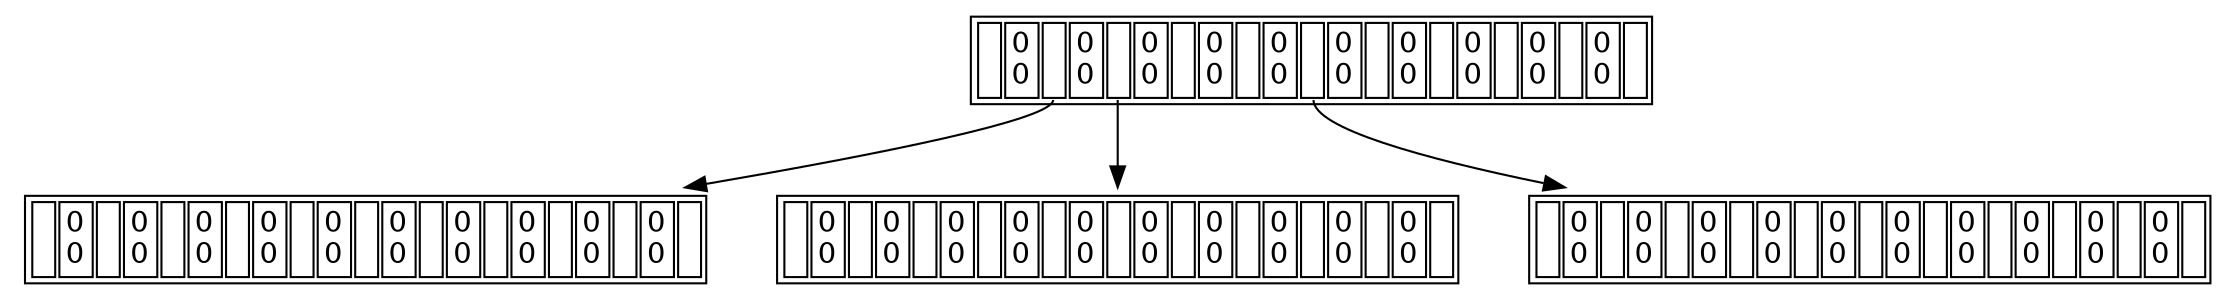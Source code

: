 digraph G{
node0x7f895d402a20 [
shape=plaintext label = < <table border='1' cellborder='1'>
<tr><td port='port0'> </td><td>0<br/>0</td><td port='port1'> </td><td>0<br/>0</td><td port='port2'> </td><td>0<br/>0</td><td port='port3'> </td><td>0<br/>0</td><td port='port4'> </td><td>0<br/>0</td><td port='port5'> </td><td>0<br/>0</td><td port='port6'> </td><td>0<br/>0</td><td port='port7'> </td><td>0<br/>0</td><td port='port8'> </td><td>0<br/>0</td><td port='port9'> </td><td>0<br/>0</td><td port='port10'> </td>
</tr></table> >]
node0x7f895d402a20:port1 -> node0x7f895d402b20
node0x7f895d402b20 [
shape=plaintext label = < <table border='1' cellborder='1'>
<tr><td port='port0'> </td><td>0<br/>0</td><td port='port1'> </td><td>0<br/>0</td><td port='port2'> </td><td>0<br/>0</td><td port='port3'> </td><td>0<br/>0</td><td port='port4'> </td><td>0<br/>0</td><td port='port5'> </td><td>0<br/>0</td><td port='port6'> </td><td>0<br/>0</td><td port='port7'> </td><td>0<br/>0</td><td port='port8'> </td><td>0<br/>0</td><td port='port9'> </td><td>0<br/>0</td><td port='port10'> </td>
</tr></table> >]
node0x7f895d402a20:port2 -> node0x7f895d402c20
node0x7f895d402c20 [
shape=plaintext label = < <table border='1' cellborder='1'>
<tr><td port='port0'> </td><td>0<br/>0</td><td port='port1'> </td><td>0<br/>0</td><td port='port2'> </td><td>0<br/>0</td><td port='port3'> </td><td>0<br/>0</td><td port='port4'> </td><td>0<br/>0</td><td port='port5'> </td><td>0<br/>0</td><td port='port6'> </td><td>0<br/>0</td><td port='port7'> </td><td>0<br/>0</td><td port='port8'> </td><td>0<br/>0</td><td port='port9'> </td><td>0<br/>0</td><td port='port10'> </td>
</tr></table> >]
node0x7f895d402a20:port5 -> node0x7f895d402d20
node0x7f895d402d20 [
shape=plaintext label = < <table border='1' cellborder='1'>
<tr><td port='port0'> </td><td>0<br/>0</td><td port='port1'> </td><td>0<br/>0</td><td port='port2'> </td><td>0<br/>0</td><td port='port3'> </td><td>0<br/>0</td><td port='port4'> </td><td>0<br/>0</td><td port='port5'> </td><td>0<br/>0</td><td port='port6'> </td><td>0<br/>0</td><td port='port7'> </td><td>0<br/>0</td><td port='port8'> </td><td>0<br/>0</td><td port='port9'> </td><td>0<br/>0</td><td port='port10'> </td>
</tr></table> >]
}
